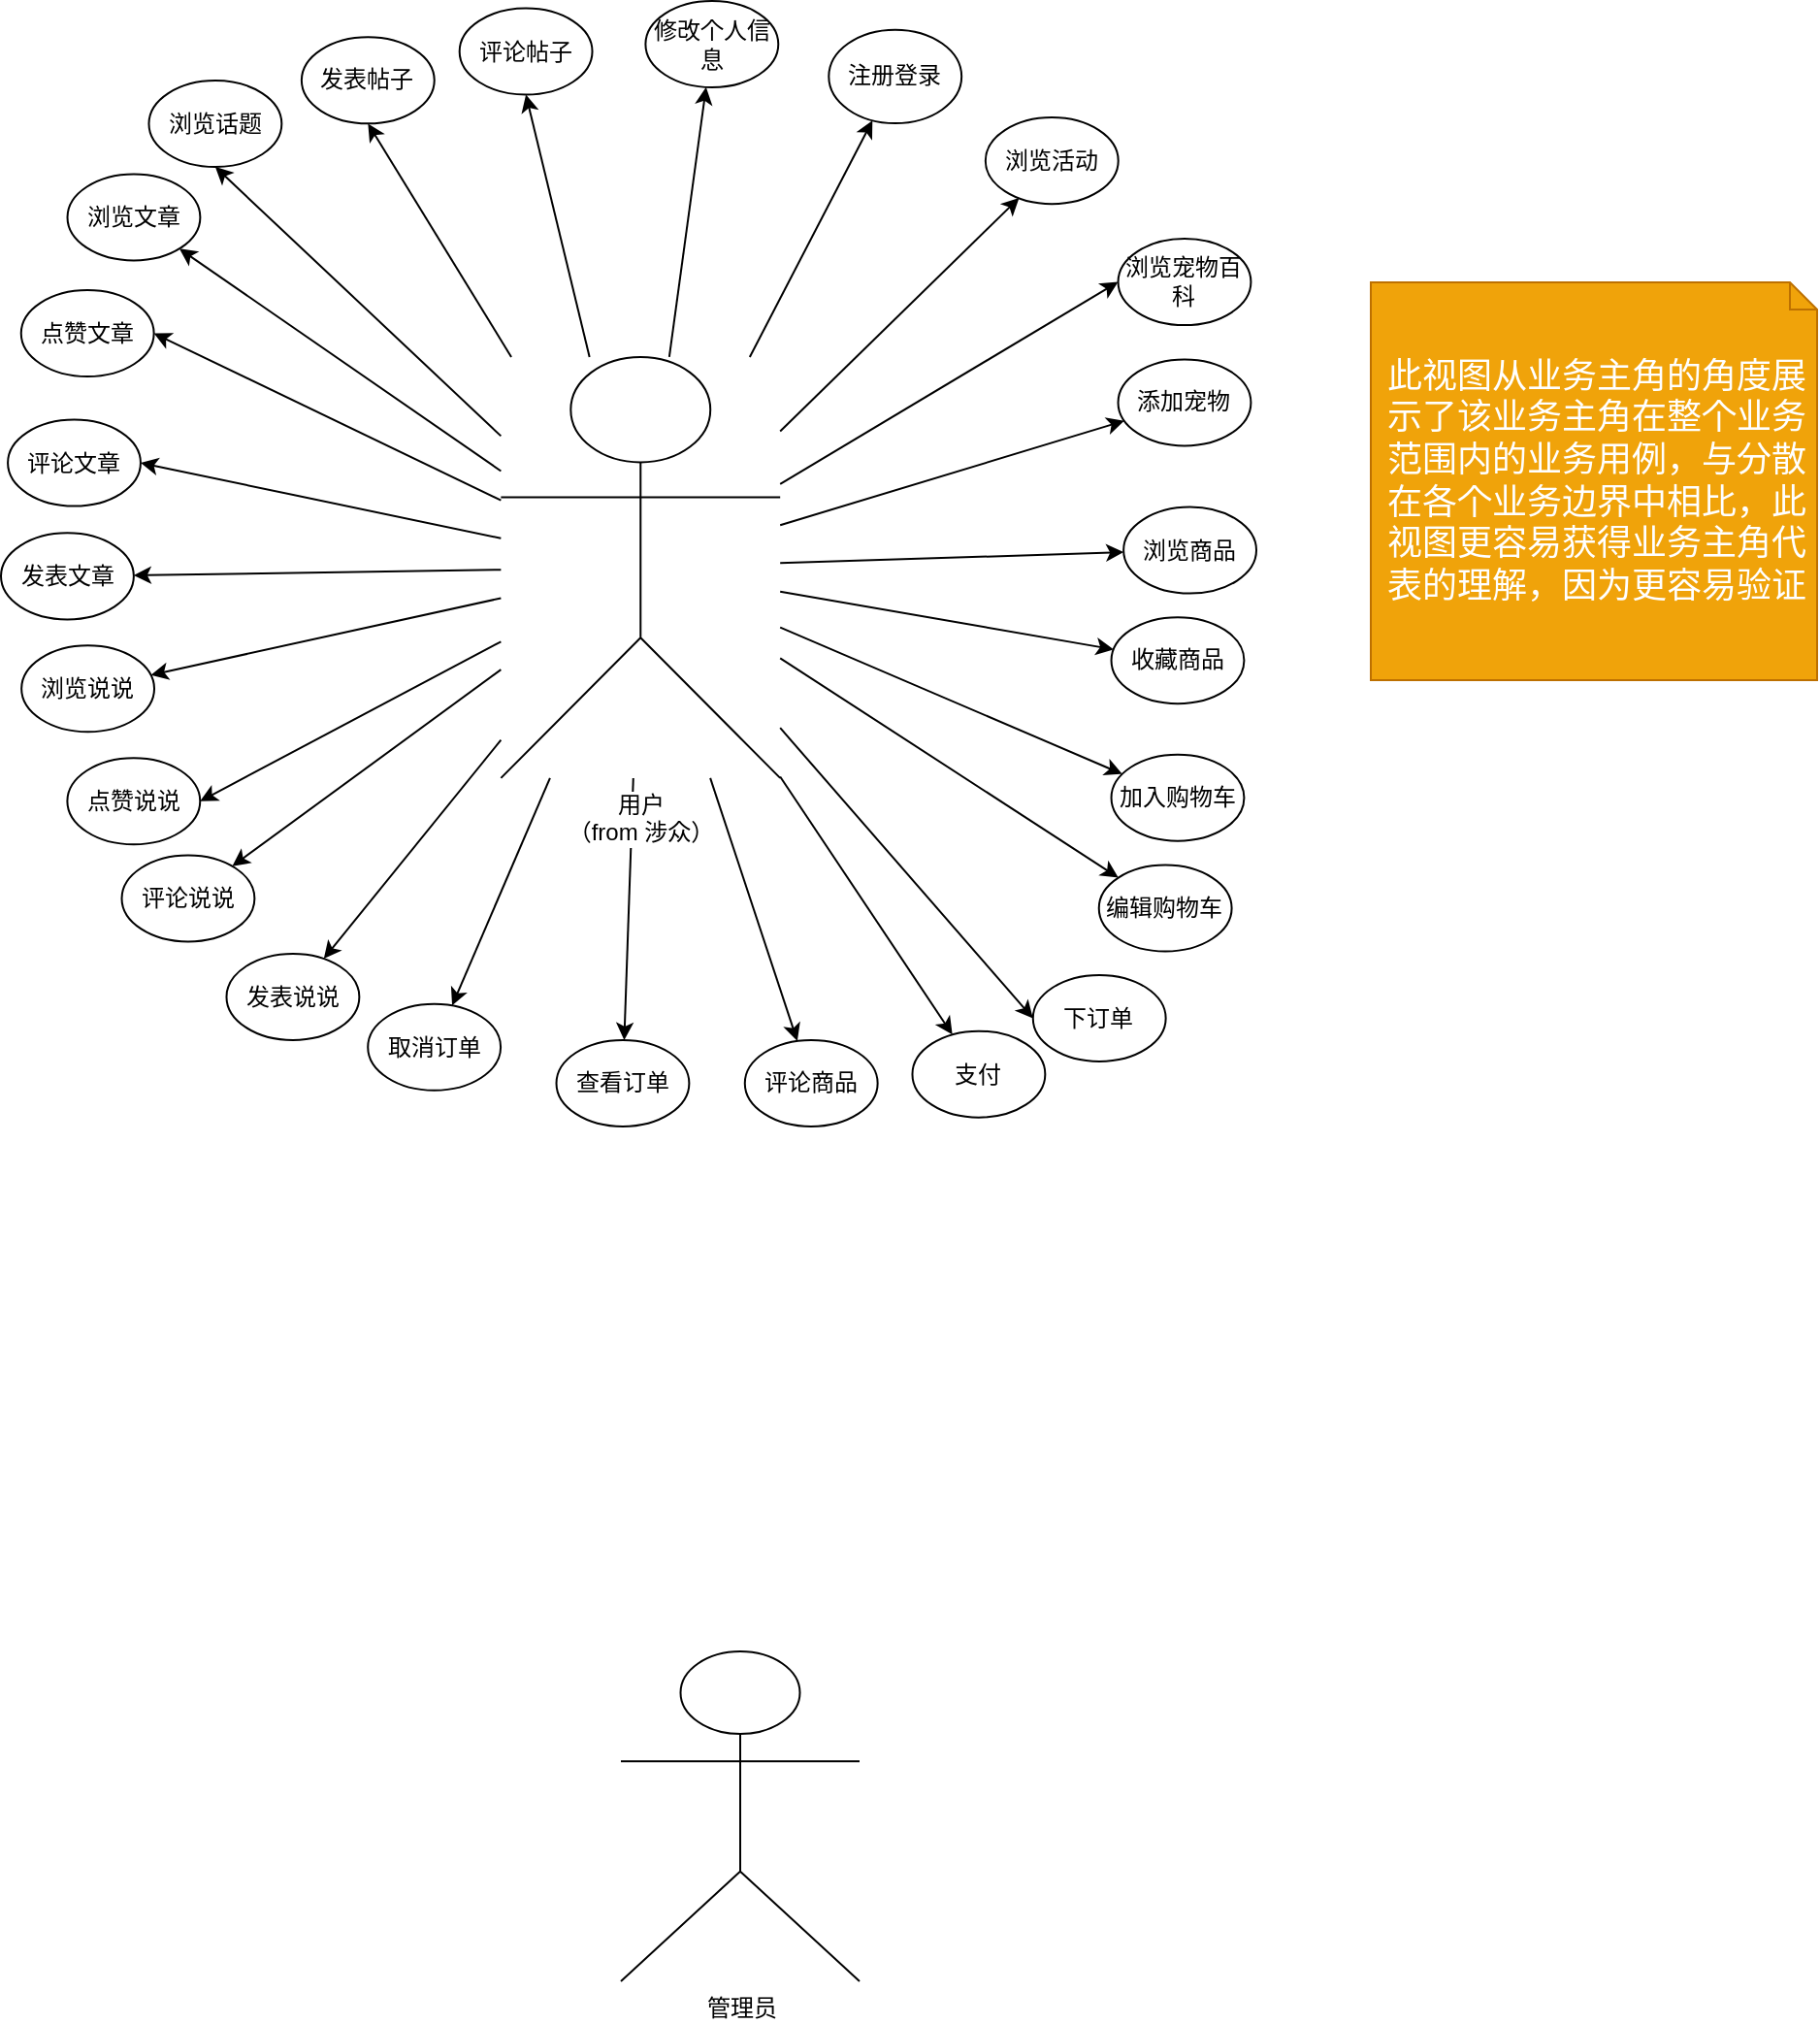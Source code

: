<mxfile version="10.5.5" type="github"><diagram id="4drA4_VL7PKuh3zebIWI" name="Page-1"><mxGraphModel dx="1398" dy="766" grid="1" gridSize="10" guides="1" tooltips="1" connect="1" arrows="1" fold="1" page="1" pageScale="1" pageWidth="3000" pageHeight="1169" math="0" shadow="0"><root><mxCell id="0"/><mxCell id="1" parent="0"/><mxCell id="RS2sJ-f-oL3GqngEkivl-1" value="" style="group" vertex="1" connectable="0" parent="1"><mxGeometry x="40.5" y="19.5" width="936" height="580.0" as="geometry"/></mxCell><mxCell id="1uKB82ExgU9-zMNoNfxo-40" value="&lt;font style=&quot;font-size: 18px&quot;&gt;此视图从业务主角的角度展示了该业务主角在整个业务范围内的业务用例，与分散在各个业务边界中相比，此视图更容易获得业务主角代表的理解，因为更容易验证&lt;/font&gt;" style="shape=note;whiteSpace=wrap;html=1;size=14;verticalAlign=middle;align=left;spacingTop=0;fillColor=#f0a30a;strokeColor=#BD7000;fontColor=#ffffff;spacingLeft=6;spacingRight=6;fontSize=13;" parent="RS2sJ-f-oL3GqngEkivl-1" vertex="1"><mxGeometry x="706" y="145" width="230" height="205" as="geometry"/></mxCell><mxCell id="qtiZKB6e6Ri6IMa2meDh-5" value="注册登录" style="ellipse;whiteSpace=wrap;html=1;" parent="RS2sJ-f-oL3GqngEkivl-1" vertex="1"><mxGeometry x="426.655" y="14.816" width="68.435" height="48.227" as="geometry"/></mxCell><mxCell id="1uKB82ExgU9-zMNoNfxo-3" style="edgeStyle=none;rounded=0;orthogonalLoop=1;jettySize=auto;html=1;" parent="RS2sJ-f-oL3GqngEkivl-1" source="qtiZKB6e6Ri6IMa2meDh-1" target="qtiZKB6e6Ri6IMa2meDh-5" edge="1"><mxGeometry relative="1" as="geometry"/></mxCell><mxCell id="qtiZKB6e6Ri6IMa2meDh-6" value="浏览话题" style="ellipse;whiteSpace=wrap;html=1;" parent="RS2sJ-f-oL3GqngEkivl-1" vertex="1"><mxGeometry x="76.236" y="41.004" width="68.435" height="44.517" as="geometry"/></mxCell><mxCell id="1uKB82ExgU9-zMNoNfxo-6" style="edgeStyle=none;rounded=0;orthogonalLoop=1;jettySize=auto;html=1;entryX=0.5;entryY=1;entryDx=0;entryDy=0;" parent="RS2sJ-f-oL3GqngEkivl-1" source="qtiZKB6e6Ri6IMa2meDh-1" target="qtiZKB6e6Ri6IMa2meDh-6" edge="1"><mxGeometry relative="1" as="geometry"/></mxCell><mxCell id="04boINX6uevTV2_hWLfY-1" value="浏览文章" style="ellipse;whiteSpace=wrap;html=1;" parent="RS2sJ-f-oL3GqngEkivl-1" vertex="1"><mxGeometry x="34.256" y="89.216" width="68.435" height="44.517" as="geometry"/></mxCell><mxCell id="1uKB82ExgU9-zMNoNfxo-7" style="edgeStyle=none;rounded=0;orthogonalLoop=1;jettySize=auto;html=1;" parent="RS2sJ-f-oL3GqngEkivl-1" source="qtiZKB6e6Ri6IMa2meDh-1" target="04boINX6uevTV2_hWLfY-1" edge="1"><mxGeometry relative="1" as="geometry"/></mxCell><mxCell id="04boINX6uevTV2_hWLfY-2" value="点赞文章" style="ellipse;whiteSpace=wrap;html=1;" parent="RS2sJ-f-oL3GqngEkivl-1" vertex="1"><mxGeometry x="10.383" y="149.007" width="68.435" height="44.517" as="geometry"/></mxCell><mxCell id="1uKB82ExgU9-zMNoNfxo-8" style="edgeStyle=none;rounded=0;orthogonalLoop=1;jettySize=auto;html=1;entryX=1;entryY=0.5;entryDx=0;entryDy=0;" parent="RS2sJ-f-oL3GqngEkivl-1" source="qtiZKB6e6Ri6IMa2meDh-1" target="04boINX6uevTV2_hWLfY-2" edge="1"><mxGeometry relative="1" as="geometry"/></mxCell><mxCell id="04boINX6uevTV2_hWLfY-3" value="修改个人信息" style="ellipse;whiteSpace=wrap;html=1;" parent="RS2sJ-f-oL3GqngEkivl-1" vertex="1"><mxGeometry x="332.201" width="68.435" height="44.517" as="geometry"/></mxCell><mxCell id="1uKB82ExgU9-zMNoNfxo-2" style="edgeStyle=none;rounded=0;orthogonalLoop=1;jettySize=auto;html=1;" parent="RS2sJ-f-oL3GqngEkivl-1" source="qtiZKB6e6Ri6IMa2meDh-1" target="04boINX6uevTV2_hWLfY-3" edge="1"><mxGeometry relative="1" as="geometry"><mxPoint x="383.605" y="130.401" as="targetPoint"/></mxGeometry></mxCell><mxCell id="04boINX6uevTV2_hWLfY-4" value="评论文章" style="ellipse;whiteSpace=wrap;html=1;" parent="RS2sJ-f-oL3GqngEkivl-1" vertex="1"><mxGeometry x="3.539" y="215.782" width="68.435" height="44.517" as="geometry"/></mxCell><mxCell id="1uKB82ExgU9-zMNoNfxo-9" style="edgeStyle=none;rounded=0;orthogonalLoop=1;jettySize=auto;html=1;entryX=1;entryY=0.5;entryDx=0;entryDy=0;" parent="RS2sJ-f-oL3GqngEkivl-1" source="qtiZKB6e6Ri6IMa2meDh-1" target="04boINX6uevTV2_hWLfY-4" edge="1"><mxGeometry relative="1" as="geometry"/></mxCell><mxCell id="04boINX6uevTV2_hWLfY-5" value="发表文章" style="ellipse;whiteSpace=wrap;html=1;" parent="RS2sJ-f-oL3GqngEkivl-1" vertex="1"><mxGeometry y="274.177" width="68.435" height="44.517" as="geometry"/></mxCell><mxCell id="1uKB82ExgU9-zMNoNfxo-10" style="edgeStyle=none;rounded=0;orthogonalLoop=1;jettySize=auto;html=1;" parent="RS2sJ-f-oL3GqngEkivl-1" source="qtiZKB6e6Ri6IMa2meDh-1" target="04boINX6uevTV2_hWLfY-5" edge="1"><mxGeometry relative="1" as="geometry"/></mxCell><mxCell id="04boINX6uevTV2_hWLfY-6" value="点赞说说" style="ellipse;whiteSpace=wrap;html=1;" parent="RS2sJ-f-oL3GqngEkivl-1" vertex="1"><mxGeometry x="34.198" y="390.11" width="68.435" height="44.517" as="geometry"/></mxCell><mxCell id="1uKB82ExgU9-zMNoNfxo-12" style="edgeStyle=none;rounded=0;orthogonalLoop=1;jettySize=auto;html=1;entryX=1;entryY=0.5;entryDx=0;entryDy=0;" parent="RS2sJ-f-oL3GqngEkivl-1" source="qtiZKB6e6Ri6IMa2meDh-1" target="04boINX6uevTV2_hWLfY-6" edge="1"><mxGeometry relative="1" as="geometry"/></mxCell><mxCell id="04boINX6uevTV2_hWLfY-7" value="浏览说说" style="ellipse;whiteSpace=wrap;html=1;" parent="RS2sJ-f-oL3GqngEkivl-1" vertex="1"><mxGeometry x="10.578" y="332.136" width="68.435" height="44.517" as="geometry"/></mxCell><mxCell id="1uKB82ExgU9-zMNoNfxo-11" style="edgeStyle=none;rounded=0;orthogonalLoop=1;jettySize=auto;html=1;" parent="RS2sJ-f-oL3GqngEkivl-1" source="qtiZKB6e6Ri6IMa2meDh-1" target="04boINX6uevTV2_hWLfY-7" edge="1"><mxGeometry relative="1" as="geometry"/></mxCell><mxCell id="04boINX6uevTV2_hWLfY-8" value="评论说说" style="ellipse;whiteSpace=wrap;html=1;" parent="RS2sJ-f-oL3GqngEkivl-1" vertex="1"><mxGeometry x="62.256" y="440.23" width="68.435" height="44.517" as="geometry"/></mxCell><mxCell id="1uKB82ExgU9-zMNoNfxo-13" style="edgeStyle=none;rounded=0;orthogonalLoop=1;jettySize=auto;html=1;" parent="RS2sJ-f-oL3GqngEkivl-1" source="qtiZKB6e6Ri6IMa2meDh-1" target="04boINX6uevTV2_hWLfY-8" edge="1"><mxGeometry relative="1" as="geometry"/></mxCell><mxCell id="04boINX6uevTV2_hWLfY-9" value="发表说说" style="ellipse;whiteSpace=wrap;html=1;" parent="RS2sJ-f-oL3GqngEkivl-1" vertex="1"><mxGeometry x="116.241" y="490.966" width="68.435" height="44.517" as="geometry"/></mxCell><mxCell id="1uKB82ExgU9-zMNoNfxo-14" style="edgeStyle=none;rounded=0;orthogonalLoop=1;jettySize=auto;html=1;" parent="RS2sJ-f-oL3GqngEkivl-1" source="qtiZKB6e6Ri6IMa2meDh-1" target="04boINX6uevTV2_hWLfY-9" edge="1"><mxGeometry relative="1" as="geometry"/></mxCell><mxCell id="04boINX6uevTV2_hWLfY-12" value="发表帖子" style="ellipse;whiteSpace=wrap;html=1;" parent="RS2sJ-f-oL3GqngEkivl-1" vertex="1"><mxGeometry x="154.936" y="18.655" width="68.435" height="44.517" as="geometry"/></mxCell><mxCell id="1uKB82ExgU9-zMNoNfxo-5" style="edgeStyle=none;rounded=0;orthogonalLoop=1;jettySize=auto;html=1;entryX=0.5;entryY=1;entryDx=0;entryDy=0;" parent="RS2sJ-f-oL3GqngEkivl-1" source="qtiZKB6e6Ri6IMa2meDh-1" target="04boINX6uevTV2_hWLfY-12" edge="1"><mxGeometry relative="1" as="geometry"/></mxCell><mxCell id="04boINX6uevTV2_hWLfY-13" value="评论帖子" style="ellipse;whiteSpace=wrap;html=1;" parent="RS2sJ-f-oL3GqngEkivl-1" vertex="1"><mxGeometry x="236.334" y="3.755" width="68.435" height="44.517" as="geometry"/></mxCell><mxCell id="1uKB82ExgU9-zMNoNfxo-1" style="rounded=0;orthogonalLoop=1;jettySize=auto;html=1;entryX=0.5;entryY=1;entryDx=0;entryDy=0;" parent="RS2sJ-f-oL3GqngEkivl-1" source="qtiZKB6e6Ri6IMa2meDh-1" target="04boINX6uevTV2_hWLfY-13" edge="1"><mxGeometry relative="1" as="geometry"/></mxCell><mxCell id="04boINX6uevTV2_hWLfY-14" value="浏览活动" style="ellipse;whiteSpace=wrap;html=1;" parent="RS2sJ-f-oL3GqngEkivl-1" vertex="1"><mxGeometry x="507.419" y="60.054" width="68.435" height="44.517" as="geometry"/></mxCell><mxCell id="1uKB82ExgU9-zMNoNfxo-4" style="edgeStyle=none;rounded=0;orthogonalLoop=1;jettySize=auto;html=1;entryX=0.253;entryY=0.931;entryDx=0;entryDy=0;entryPerimeter=0;" parent="RS2sJ-f-oL3GqngEkivl-1" source="qtiZKB6e6Ri6IMa2meDh-1" target="04boINX6uevTV2_hWLfY-14" edge="1"><mxGeometry relative="1" as="geometry"/></mxCell><mxCell id="04boINX6uevTV2_hWLfY-15" value="浏览宠物百科" style="ellipse;whiteSpace=wrap;html=1;" parent="RS2sJ-f-oL3GqngEkivl-1" vertex="1"><mxGeometry x="575.775" y="122.528" width="68.435" height="44.517" as="geometry"/></mxCell><mxCell id="1uKB82ExgU9-zMNoNfxo-15" style="edgeStyle=none;rounded=0;orthogonalLoop=1;jettySize=auto;html=1;entryX=0;entryY=0.5;entryDx=0;entryDy=0;" parent="RS2sJ-f-oL3GqngEkivl-1" source="qtiZKB6e6Ri6IMa2meDh-1" target="04boINX6uevTV2_hWLfY-15" edge="1"><mxGeometry relative="1" as="geometry"/></mxCell><mxCell id="04boINX6uevTV2_hWLfY-16" value="添加宠物" style="ellipse;whiteSpace=wrap;html=1;" parent="RS2sJ-f-oL3GqngEkivl-1" vertex="1"><mxGeometry x="575.769" y="184.714" width="68.435" height="44.517" as="geometry"/></mxCell><mxCell id="1uKB82ExgU9-zMNoNfxo-16" style="edgeStyle=none;rounded=0;orthogonalLoop=1;jettySize=auto;html=1;" parent="RS2sJ-f-oL3GqngEkivl-1" source="qtiZKB6e6Ri6IMa2meDh-1" target="04boINX6uevTV2_hWLfY-16" edge="1"><mxGeometry relative="1" as="geometry"/></mxCell><mxCell id="1uKB82ExgU9-zMNoNfxo-18" value="浏览商品" style="ellipse;whiteSpace=wrap;html=1;" parent="RS2sJ-f-oL3GqngEkivl-1" vertex="1"><mxGeometry x="578.565" y="260.772" width="68.435" height="44.517" as="geometry"/></mxCell><mxCell id="1uKB82ExgU9-zMNoNfxo-28" style="edgeStyle=none;rounded=0;orthogonalLoop=1;jettySize=auto;html=1;" parent="RS2sJ-f-oL3GqngEkivl-1" source="qtiZKB6e6Ri6IMa2meDh-1" target="1uKB82ExgU9-zMNoNfxo-18" edge="1"><mxGeometry relative="1" as="geometry"/></mxCell><mxCell id="1uKB82ExgU9-zMNoNfxo-19" value="收藏商品" style="ellipse;whiteSpace=wrap;html=1;" parent="RS2sJ-f-oL3GqngEkivl-1" vertex="1"><mxGeometry x="572.269" y="317.577" width="68.435" height="44.517" as="geometry"/></mxCell><mxCell id="1uKB82ExgU9-zMNoNfxo-29" style="edgeStyle=none;rounded=0;orthogonalLoop=1;jettySize=auto;html=1;" parent="RS2sJ-f-oL3GqngEkivl-1" source="qtiZKB6e6Ri6IMa2meDh-1" target="1uKB82ExgU9-zMNoNfxo-19" edge="1"><mxGeometry relative="1" as="geometry"/></mxCell><mxCell id="1uKB82ExgU9-zMNoNfxo-20" value="加入购物车" style="ellipse;whiteSpace=wrap;html=1;" parent="RS2sJ-f-oL3GqngEkivl-1" vertex="1"><mxGeometry x="572.269" y="388.35" width="68.435" height="44.517" as="geometry"/></mxCell><mxCell id="1uKB82ExgU9-zMNoNfxo-30" style="edgeStyle=none;rounded=0;orthogonalLoop=1;jettySize=auto;html=1;" parent="RS2sJ-f-oL3GqngEkivl-1" source="qtiZKB6e6Ri6IMa2meDh-1" target="1uKB82ExgU9-zMNoNfxo-20" edge="1"><mxGeometry relative="1" as="geometry"/></mxCell><mxCell id="1uKB82ExgU9-zMNoNfxo-21" value="编辑购物车" style="ellipse;whiteSpace=wrap;html=1;" parent="RS2sJ-f-oL3GqngEkivl-1" vertex="1"><mxGeometry x="565.867" y="445.26" width="68.435" height="44.517" as="geometry"/></mxCell><mxCell id="1uKB82ExgU9-zMNoNfxo-31" style="edgeStyle=none;rounded=0;orthogonalLoop=1;jettySize=auto;html=1;" parent="RS2sJ-f-oL3GqngEkivl-1" source="qtiZKB6e6Ri6IMa2meDh-1" target="1uKB82ExgU9-zMNoNfxo-21" edge="1"><mxGeometry relative="1" as="geometry"/></mxCell><mxCell id="1uKB82ExgU9-zMNoNfxo-22" value="下订单" style="ellipse;whiteSpace=wrap;html=1;" parent="RS2sJ-f-oL3GqngEkivl-1" vertex="1"><mxGeometry x="531.887" y="501.978" width="68.435" height="44.517" as="geometry"/></mxCell><mxCell id="1uKB82ExgU9-zMNoNfxo-32" style="edgeStyle=none;rounded=0;orthogonalLoop=1;jettySize=auto;html=1;entryX=0;entryY=0.5;entryDx=0;entryDy=0;" parent="RS2sJ-f-oL3GqngEkivl-1" source="qtiZKB6e6Ri6IMa2meDh-1" target="1uKB82ExgU9-zMNoNfxo-22" edge="1"><mxGeometry relative="1" as="geometry"/></mxCell><mxCell id="1uKB82ExgU9-zMNoNfxo-23" value="支付" style="ellipse;whiteSpace=wrap;html=1;" parent="RS2sJ-f-oL3GqngEkivl-1" vertex="1"><mxGeometry x="469.735" y="530.827" width="68.435" height="44.517" as="geometry"/></mxCell><mxCell id="1uKB82ExgU9-zMNoNfxo-33" style="edgeStyle=none;rounded=0;orthogonalLoop=1;jettySize=auto;html=1;" parent="RS2sJ-f-oL3GqngEkivl-1" source="qtiZKB6e6Ri6IMa2meDh-1" target="1uKB82ExgU9-zMNoNfxo-23" edge="1"><mxGeometry relative="1" as="geometry"/></mxCell><mxCell id="1uKB82ExgU9-zMNoNfxo-24" value="取消订单" style="ellipse;whiteSpace=wrap;html=1;" parent="RS2sJ-f-oL3GqngEkivl-1" vertex="1"><mxGeometry x="189.114" y="516.859" width="68.435" height="44.517" as="geometry"/></mxCell><mxCell id="1uKB82ExgU9-zMNoNfxo-35" value="" style="edgeStyle=none;rounded=0;orthogonalLoop=1;jettySize=auto;html=1;" parent="RS2sJ-f-oL3GqngEkivl-1" source="qtiZKB6e6Ri6IMa2meDh-1" target="1uKB82ExgU9-zMNoNfxo-24" edge="1"><mxGeometry relative="1" as="geometry"><mxPoint x="329.64" y="521.515" as="targetPoint"/></mxGeometry></mxCell><mxCell id="1uKB82ExgU9-zMNoNfxo-25" value="查看订单" style="ellipse;whiteSpace=wrap;html=1;" parent="RS2sJ-f-oL3GqngEkivl-1" vertex="1"><mxGeometry x="286.252" y="535.483" width="68.435" height="44.517" as="geometry"/></mxCell><mxCell id="1uKB82ExgU9-zMNoNfxo-36" style="edgeStyle=none;rounded=0;orthogonalLoop=1;jettySize=auto;html=1;" parent="RS2sJ-f-oL3GqngEkivl-1" source="qtiZKB6e6Ri6IMa2meDh-1" target="1uKB82ExgU9-zMNoNfxo-25" edge="1"><mxGeometry relative="1" as="geometry"/></mxCell><mxCell id="1uKB82ExgU9-zMNoNfxo-26" value="评论商品" style="ellipse;whiteSpace=wrap;html=1;" parent="RS2sJ-f-oL3GqngEkivl-1" vertex="1"><mxGeometry x="383.39" y="535.483" width="68.435" height="44.517" as="geometry"/></mxCell><mxCell id="1uKB82ExgU9-zMNoNfxo-37" style="edgeStyle=none;rounded=0;orthogonalLoop=1;jettySize=auto;html=1;" parent="RS2sJ-f-oL3GqngEkivl-1" source="qtiZKB6e6Ri6IMa2meDh-1" target="1uKB82ExgU9-zMNoNfxo-26" edge="1"><mxGeometry relative="1" as="geometry"/></mxCell><mxCell id="qtiZKB6e6Ri6IMa2meDh-1" value="用户&lt;br&gt;（from 涉众）&lt;br&gt;" style="shape=umlActor;verticalLabelPosition=bottom;labelBackgroundColor=#ffffff;verticalAlign=top;html=1;" parent="RS2sJ-f-oL3GqngEkivl-1" vertex="1"><mxGeometry x="257.685" y="183.481" width="143.908" height="216.975" as="geometry"/></mxCell><mxCell id="RS2sJ-f-oL3GqngEkivl-2" value="管理员" style="shape=umlActor;verticalLabelPosition=bottom;labelBackgroundColor=#ffffff;verticalAlign=top;html=1;outlineConnect=0;" vertex="1" parent="1"><mxGeometry x="360" y="870" width="123" height="170" as="geometry"/></mxCell></root></mxGraphModel></diagram></mxfile>